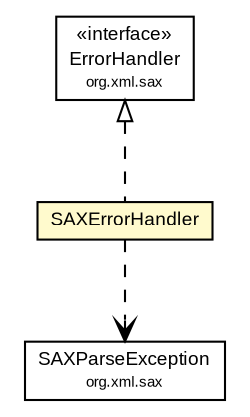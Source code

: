 #!/usr/local/bin/dot
#
# Class diagram 
# Generated by UMLGraph version R5_6-24-gf6e263 (http://www.umlgraph.org/)
#

digraph G {
	edge [fontname="arial",fontsize=10,labelfontname="arial",labelfontsize=10];
	node [fontname="arial",fontsize=10,shape=plaintext];
	nodesep=0.25;
	ranksep=0.5;
	// org.settings4j.config.SAXErrorHandler
	c3602 [label=<<table title="org.settings4j.config.SAXErrorHandler" border="0" cellborder="1" cellspacing="0" cellpadding="2" port="p" bgcolor="lemonChiffon" href="./SAXErrorHandler.html">
		<tr><td><table border="0" cellspacing="0" cellpadding="1">
<tr><td align="center" balign="center"> SAXErrorHandler </td></tr>
		</table></td></tr>
		</table>>, URL="./SAXErrorHandler.html", fontname="arial", fontcolor="black", fontsize=9.0];
	//org.settings4j.config.SAXErrorHandler implements org.xml.sax.ErrorHandler
	c3662:p -> c3602:p [dir=back,arrowtail=empty,style=dashed];
	// org.settings4j.config.SAXErrorHandler DEPEND org.xml.sax.SAXParseException
	c3602:p -> c3664:p [taillabel="", label="", headlabel="", fontname="arial", fontcolor="black", fontsize=10.0, color="black", arrowhead=open, style=dashed];
	// org.xml.sax.ErrorHandler
	c3662 [label=<<table title="org.xml.sax.ErrorHandler" border="0" cellborder="1" cellspacing="0" cellpadding="2" port="p" href="http://download.oracle.com/javase/1.5.0/docs/api/org/xml/sax/ErrorHandler.html">
		<tr><td><table border="0" cellspacing="0" cellpadding="1">
<tr><td align="center" balign="center"> &#171;interface&#187; </td></tr>
<tr><td align="center" balign="center"> ErrorHandler </td></tr>
<tr><td align="center" balign="center"><font point-size="7.0"> org.xml.sax </font></td></tr>
		</table></td></tr>
		</table>>, URL="http://download.oracle.com/javase/1.5.0/docs/api/org/xml/sax/ErrorHandler.html", fontname="arial", fontcolor="black", fontsize=9.0];
	// org.xml.sax.SAXParseException
	c3664 [label=<<table title="org.xml.sax.SAXParseException" border="0" cellborder="1" cellspacing="0" cellpadding="2" port="p" href="http://download.oracle.com/javase/1.5.0/docs/api/org/xml/sax/SAXParseException.html">
		<tr><td><table border="0" cellspacing="0" cellpadding="1">
<tr><td align="center" balign="center"> SAXParseException </td></tr>
<tr><td align="center" balign="center"><font point-size="7.0"> org.xml.sax </font></td></tr>
		</table></td></tr>
		</table>>, URL="http://download.oracle.com/javase/1.5.0/docs/api/org/xml/sax/SAXParseException.html", fontname="arial", fontcolor="black", fontsize=9.0];
}


